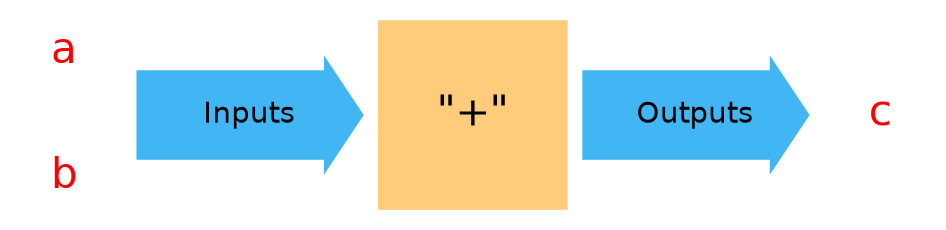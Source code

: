 
digraph {
  node[style="filled,solid" fontname="helvetica"];
  edge[color=transparent];
  bgcolor=transparent;
  graph[ranksep="0.1"];
  rankdir = "LR";

  a[color="transparent" fontcolor="red" fontsize=20];
  b[color="transparent" fontcolor="red" fontsize=20];
  c[color="transparent" fontcolor="red" fontsize=20];
  Inputs[color="#42b6f4" shape=rarrow width=1.5 height=0.75];
  Outputs[color="#42b6f4" shape=rarrow width=1.5 height=0.75];
  SUT[color="#ffcc7b" shape=rectangle width=1.25 height=1.25 label="\"+\"" fontsize=20];

  a -> Inputs;
  b -> Inputs;
  Inputs -> SUT;
  SUT -> Outputs;
  Outputs -> c;
}
